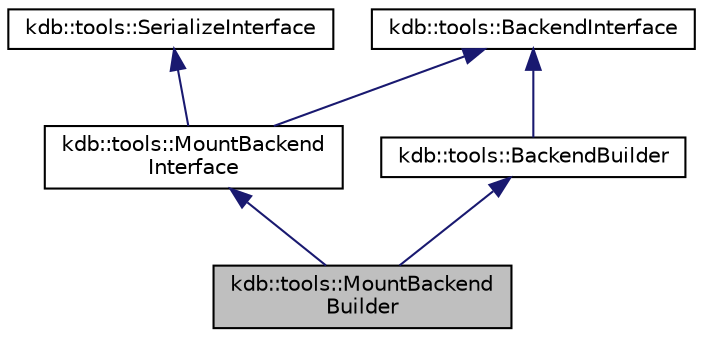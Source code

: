 digraph "kdb::tools::MountBackendBuilder"
{
  edge [fontname="Helvetica",fontsize="10",labelfontname="Helvetica",labelfontsize="10"];
  node [fontname="Helvetica",fontsize="10",shape=record];
  Node1 [label="kdb::tools::MountBackend\lBuilder",height=0.2,width=0.4,color="black", fillcolor="grey75", style="filled", fontcolor="black"];
  Node2 -> Node1 [dir="back",color="midnightblue",fontsize="10",style="solid",fontname="Helvetica"];
  Node2 [label="kdb::tools::MountBackend\lInterface",height=0.2,width=0.4,color="black", fillcolor="white", style="filled",URL="$classkdb_1_1tools_1_1MountBackendInterface.html",tooltip="Interface to work with mountpoints (backends) for factory. "];
  Node3 -> Node2 [dir="back",color="midnightblue",fontsize="10",style="solid",fontname="Helvetica"];
  Node3 [label="kdb::tools::BackendInterface",height=0.2,width=0.4,color="black", fillcolor="white", style="filled",URL="$classkdb_1_1tools_1_1BackendInterface.html",tooltip="Minimal interface to add plugins. "];
  Node4 -> Node2 [dir="back",color="midnightblue",fontsize="10",style="solid",fontname="Helvetica"];
  Node4 [label="kdb::tools::SerializeInterface",height=0.2,width=0.4,color="black", fillcolor="white", style="filled",URL="$classkdb_1_1tools_1_1SerializeInterface.html",tooltip="Interface to serialize a backend. "];
  Node5 -> Node1 [dir="back",color="midnightblue",fontsize="10",style="solid",fontname="Helvetica"];
  Node5 [label="kdb::tools::BackendBuilder",height=0.2,width=0.4,color="black", fillcolor="white", style="filled",URL="$classkdb_1_1tools_1_1BackendBuilder.html",tooltip="Highlevel interface to build a backend. "];
  Node3 -> Node5 [dir="back",color="midnightblue",fontsize="10",style="solid",fontname="Helvetica"];
}
